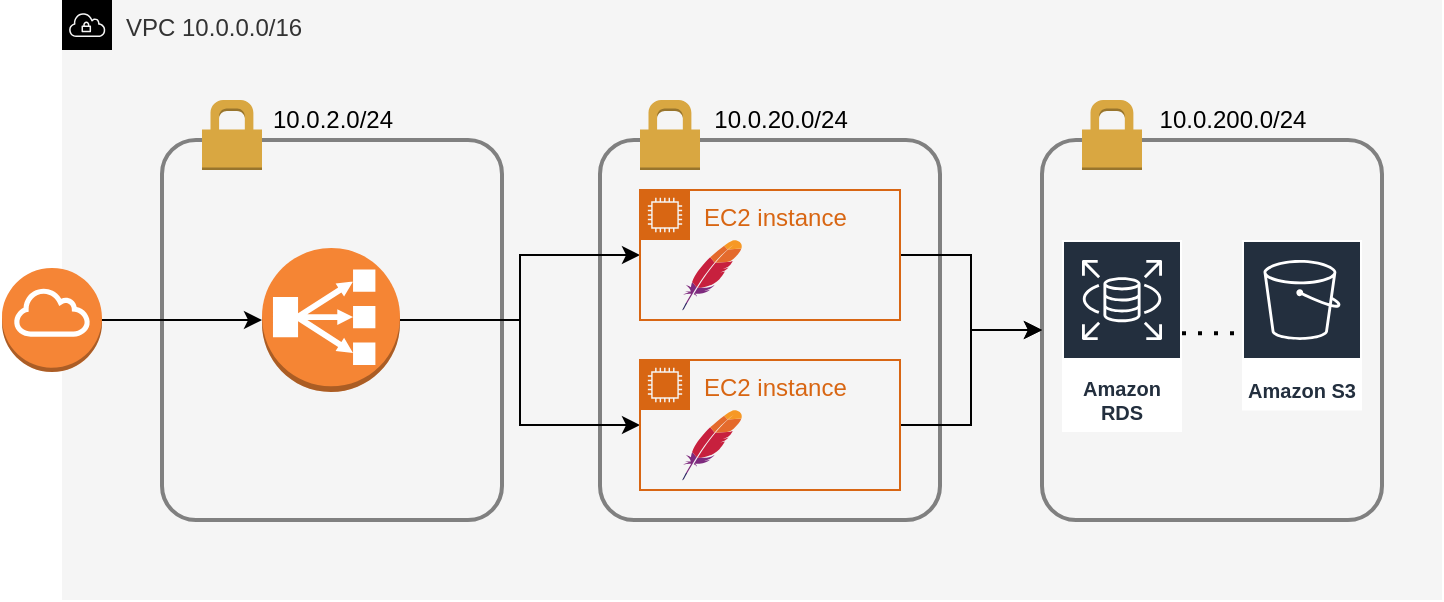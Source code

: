 <mxfile version="13.6.6" type="device"><diagram id="h6qLMP4o0q133mhFNtdZ" name="Page-1"><mxGraphModel dx="946" dy="614" grid="1" gridSize="10" guides="1" tooltips="1" connect="1" arrows="1" fold="1" page="1" pageScale="1" pageWidth="827" pageHeight="1169" math="0" shadow="0"><root><mxCell id="0"/><mxCell id="1" parent="0"/><mxCell id="7CrajP8jsw7ejCEypTAK-1" value="VPC 10.0.0.0/16" style="outlineConnect=0;html=1;whiteSpace=wrap;fontSize=12;fontStyle=0;shape=mxgraph.aws4.group;grIcon=mxgraph.aws4.group_vpc;fillColor=#f5f5f5;verticalAlign=top;align=left;spacingLeft=30;dashed=0;fontColor=#333333;strokeColor=none;" parent="1" vertex="1"><mxGeometry x="60" y="60" width="690" height="300" as="geometry"/></mxCell><mxCell id="7CrajP8jsw7ejCEypTAK-4" value="" style="rounded=1;arcSize=10;dashed=0;fillColor=none;gradientColor=none;strokeWidth=2;strokeColor=#808080;" parent="1" vertex="1"><mxGeometry x="110" y="130" width="170" height="190" as="geometry"/></mxCell><mxCell id="7CrajP8jsw7ejCEypTAK-5" value="" style="dashed=0;html=1;shape=mxgraph.aws3.permissions;fillColor=#D9A741;gradientColor=none;dashed=0;" parent="1" vertex="1"><mxGeometry x="130" y="110" width="30" height="35" as="geometry"/></mxCell><mxCell id="7CrajP8jsw7ejCEypTAK-7" value="" style="rounded=1;arcSize=10;dashed=0;fillColor=none;gradientColor=none;strokeWidth=2;strokeColor=#808080;" parent="1" vertex="1"><mxGeometry x="329" y="130" width="170" height="190" as="geometry"/></mxCell><mxCell id="7CrajP8jsw7ejCEypTAK-8" value="" style="dashed=0;html=1;shape=mxgraph.aws3.permissions;fillColor=#D9A741;gradientColor=none;dashed=0;" parent="1" vertex="1"><mxGeometry x="349" y="110" width="30" height="35" as="geometry"/></mxCell><mxCell id="7CrajP8jsw7ejCEypTAK-9" value="" style="rounded=1;arcSize=10;dashed=0;fillColor=none;gradientColor=none;strokeWidth=2;strokeColor=#808080;" parent="1" vertex="1"><mxGeometry x="550" y="130" width="170" height="190" as="geometry"/></mxCell><mxCell id="7CrajP8jsw7ejCEypTAK-10" value="" style="dashed=0;html=1;shape=mxgraph.aws3.permissions;fillColor=#D9A741;gradientColor=none;dashed=0;" parent="1" vertex="1"><mxGeometry x="570" y="110" width="30" height="35" as="geometry"/></mxCell><mxCell id="7CrajP8jsw7ejCEypTAK-27" style="edgeStyle=orthogonalEdgeStyle;rounded=0;orthogonalLoop=1;jettySize=auto;html=1;" parent="1" source="7CrajP8jsw7ejCEypTAK-11" target="7CrajP8jsw7ejCEypTAK-12" edge="1"><mxGeometry relative="1" as="geometry"/></mxCell><mxCell id="7CrajP8jsw7ejCEypTAK-11" value="" style="outlineConnect=0;dashed=0;verticalLabelPosition=bottom;verticalAlign=top;align=center;html=1;shape=mxgraph.aws3.internet_gateway;fillColor=#F58536;gradientColor=none;" parent="1" vertex="1"><mxGeometry x="30" y="194" width="50" height="52" as="geometry"/></mxCell><mxCell id="7CrajP8jsw7ejCEypTAK-28" style="edgeStyle=orthogonalEdgeStyle;rounded=0;orthogonalLoop=1;jettySize=auto;html=1;exitX=1;exitY=0.5;exitDx=0;exitDy=0;exitPerimeter=0;entryX=0;entryY=0.5;entryDx=0;entryDy=0;" parent="1" source="7CrajP8jsw7ejCEypTAK-12" target="7CrajP8jsw7ejCEypTAK-13" edge="1"><mxGeometry relative="1" as="geometry"/></mxCell><mxCell id="7CrajP8jsw7ejCEypTAK-29" style="edgeStyle=orthogonalEdgeStyle;rounded=0;orthogonalLoop=1;jettySize=auto;html=1;entryX=0;entryY=0.5;entryDx=0;entryDy=0;" parent="1" source="7CrajP8jsw7ejCEypTAK-12" target="7CrajP8jsw7ejCEypTAK-16" edge="1"><mxGeometry relative="1" as="geometry"/></mxCell><mxCell id="7CrajP8jsw7ejCEypTAK-12" value="" style="outlineConnect=0;dashed=0;verticalLabelPosition=bottom;verticalAlign=top;align=center;html=1;shape=mxgraph.aws3.classic_load_balancer;fillColor=#F58534;gradientColor=none;" parent="1" vertex="1"><mxGeometry x="160" y="184" width="69" height="72" as="geometry"/></mxCell><mxCell id="7CrajP8jsw7ejCEypTAK-30" style="edgeStyle=orthogonalEdgeStyle;rounded=0;orthogonalLoop=1;jettySize=auto;html=1;exitX=1;exitY=0.5;exitDx=0;exitDy=0;entryX=0;entryY=0.5;entryDx=0;entryDy=0;" parent="1" source="7CrajP8jsw7ejCEypTAK-13" target="7CrajP8jsw7ejCEypTAK-9" edge="1"><mxGeometry relative="1" as="geometry"/></mxCell><mxCell id="7CrajP8jsw7ejCEypTAK-13" value="EC2 instance" style="points=[[0,0],[0.25,0],[0.5,0],[0.75,0],[1,0],[1,0.25],[1,0.5],[1,0.75],[1,1],[0.75,1],[0.5,1],[0.25,1],[0,1],[0,0.75],[0,0.5],[0,0.25]];outlineConnect=0;gradientColor=none;html=1;whiteSpace=wrap;fontSize=12;fontStyle=0;shape=mxgraph.aws4.group;grIcon=mxgraph.aws4.group_ec2_instance_contents;strokeColor=#D86613;fillColor=none;verticalAlign=top;align=left;spacingLeft=30;fontColor=#D86613;dashed=0;" parent="1" vertex="1"><mxGeometry x="349" y="155" width="130" height="65" as="geometry"/></mxCell><mxCell id="7CrajP8jsw7ejCEypTAK-14" value="" style="dashed=0;outlineConnect=0;html=1;align=center;labelPosition=center;verticalLabelPosition=bottom;verticalAlign=top;shape=mxgraph.weblogos.apache" parent="1" vertex="1"><mxGeometry x="370" y="180" width="30" height="35.2" as="geometry"/></mxCell><mxCell id="7CrajP8jsw7ejCEypTAK-15" value="" style="shape=image;html=1;verticalAlign=top;verticalLabelPosition=bottom;labelBackgroundColor=#ffffff;imageAspect=0;aspect=fixed;image=https://cdn3.iconfinder.com/data/icons/logos-and-brands-adobe/512/256_Php-128.png" parent="1" vertex="1"><mxGeometry x="414" y="168.6" width="58" height="58" as="geometry"/></mxCell><mxCell id="7CrajP8jsw7ejCEypTAK-31" style="edgeStyle=orthogonalEdgeStyle;rounded=0;orthogonalLoop=1;jettySize=auto;html=1;exitX=1;exitY=0.5;exitDx=0;exitDy=0;" parent="1" source="7CrajP8jsw7ejCEypTAK-16" target="7CrajP8jsw7ejCEypTAK-9" edge="1"><mxGeometry relative="1" as="geometry"/></mxCell><mxCell id="7CrajP8jsw7ejCEypTAK-16" value="EC2 instance" style="points=[[0,0],[0.25,0],[0.5,0],[0.75,0],[1,0],[1,0.25],[1,0.5],[1,0.75],[1,1],[0.75,1],[0.5,1],[0.25,1],[0,1],[0,0.75],[0,0.5],[0,0.25]];outlineConnect=0;gradientColor=none;html=1;whiteSpace=wrap;fontSize=12;fontStyle=0;shape=mxgraph.aws4.group;grIcon=mxgraph.aws4.group_ec2_instance_contents;strokeColor=#D86613;fillColor=none;verticalAlign=top;align=left;spacingLeft=30;fontColor=#D86613;dashed=0;" parent="1" vertex="1"><mxGeometry x="349" y="240" width="130" height="65" as="geometry"/></mxCell><mxCell id="7CrajP8jsw7ejCEypTAK-17" value="" style="dashed=0;outlineConnect=0;html=1;align=center;labelPosition=center;verticalLabelPosition=bottom;verticalAlign=top;shape=mxgraph.weblogos.apache" parent="1" vertex="1"><mxGeometry x="370" y="265" width="30" height="35.2" as="geometry"/></mxCell><mxCell id="7CrajP8jsw7ejCEypTAK-18" value="" style="shape=image;html=1;verticalAlign=top;verticalLabelPosition=bottom;labelBackgroundColor=#ffffff;imageAspect=0;aspect=fixed;image=https://cdn3.iconfinder.com/data/icons/logos-and-brands-adobe/512/256_Php-128.png" parent="1" vertex="1"><mxGeometry x="414" y="253.6" width="58" height="58" as="geometry"/></mxCell><mxCell id="7CrajP8jsw7ejCEypTAK-22" value="Amazon S3" style="outlineConnect=0;fontColor=#232F3E;gradientColor=none;strokeColor=#ffffff;fillColor=#232F3E;dashed=0;verticalLabelPosition=middle;verticalAlign=bottom;align=center;html=1;whiteSpace=wrap;fontSize=10;fontStyle=1;spacing=3;shape=mxgraph.aws4.productIcon;prIcon=mxgraph.aws4.s3;" parent="1" vertex="1"><mxGeometry x="650" y="180" width="60" height="85.2" as="geometry"/></mxCell><mxCell id="7CrajP8jsw7ejCEypTAK-23" value="Amazon RDS" style="outlineConnect=0;fontColor=#232F3E;gradientColor=none;strokeColor=#ffffff;fillColor=#232F3E;dashed=0;verticalLabelPosition=middle;verticalAlign=bottom;align=center;html=1;whiteSpace=wrap;fontSize=10;fontStyle=1;spacing=3;shape=mxgraph.aws4.productIcon;prIcon=mxgraph.aws4.rds;" parent="1" vertex="1"><mxGeometry x="560" y="180" width="60" height="96" as="geometry"/></mxCell><mxCell id="7CrajP8jsw7ejCEypTAK-24" value="10.0.2.0/24" style="text;html=1;align=center;verticalAlign=middle;resizable=0;points=[];autosize=1;" parent="1" vertex="1"><mxGeometry x="155" y="110" width="80" height="20" as="geometry"/></mxCell><mxCell id="7CrajP8jsw7ejCEypTAK-25" value="10.0.20.0/24" style="text;html=1;align=center;verticalAlign=middle;resizable=0;points=[];autosize=1;" parent="1" vertex="1"><mxGeometry x="379" y="110" width="80" height="20" as="geometry"/></mxCell><mxCell id="7CrajP8jsw7ejCEypTAK-26" value="10.0.200.0/24" style="text;html=1;align=center;verticalAlign=middle;resizable=0;points=[];autosize=1;" parent="1" vertex="1"><mxGeometry x="600" y="110" width="90" height="20" as="geometry"/></mxCell><mxCell id="7CrajP8jsw7ejCEypTAK-33" value="" style="endArrow=none;dashed=1;html=1;dashPattern=1 3;strokeWidth=2;" parent="1" edge="1"><mxGeometry width="50" height="50" relative="1" as="geometry"><mxPoint x="620" y="226.6" as="sourcePoint"/><mxPoint x="650" y="226.6" as="targetPoint"/></mxGeometry></mxCell></root></mxGraphModel></diagram></mxfile>